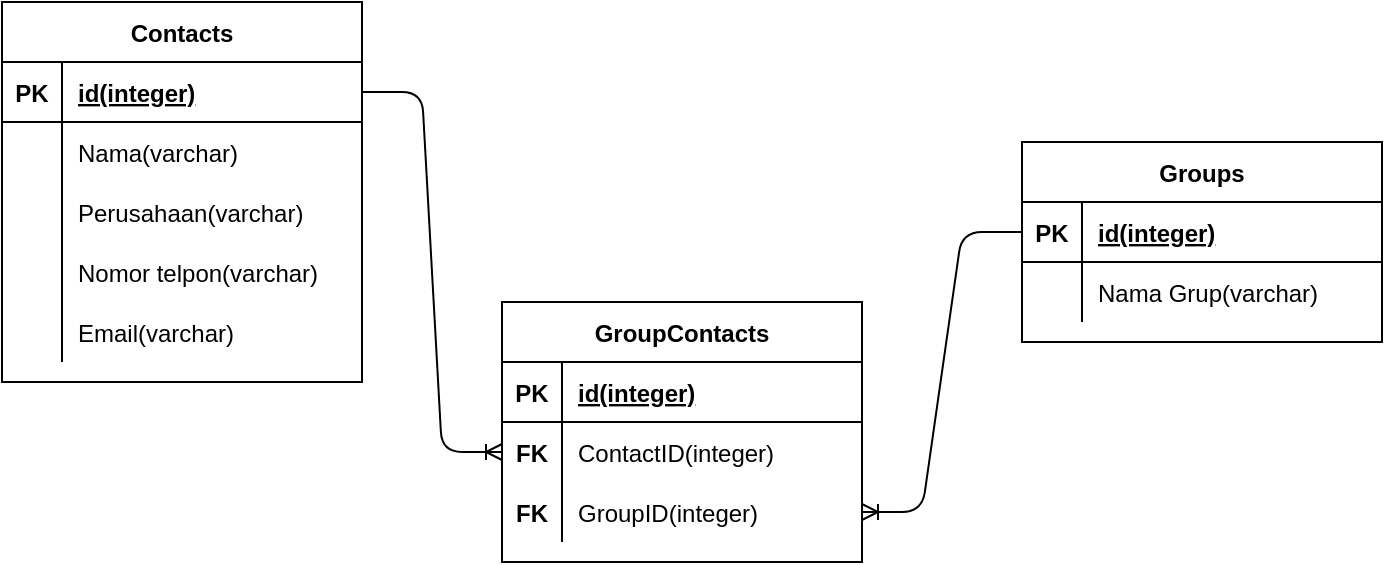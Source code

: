 <mxfile version="15.1.0" type="github">
  <diagram id="KcHnFYnilLwmblDIYz6B" name="Page-1">
    <mxGraphModel dx="1117" dy="600" grid="1" gridSize="10" guides="1" tooltips="1" connect="1" arrows="1" fold="1" page="1" pageScale="1" pageWidth="827" pageHeight="1169" math="0" shadow="0">
      <root>
        <mxCell id="0" />
        <mxCell id="1" parent="0" />
        <mxCell id="u4-6MR6y9JIWQV_8FggA-1" value="Contacts" style="shape=table;startSize=30;container=1;collapsible=1;childLayout=tableLayout;fixedRows=1;rowLines=0;fontStyle=1;align=center;resizeLast=1;" vertex="1" parent="1">
          <mxGeometry x="50" y="140" width="180" height="190" as="geometry" />
        </mxCell>
        <mxCell id="u4-6MR6y9JIWQV_8FggA-2" value="" style="shape=partialRectangle;collapsible=0;dropTarget=0;pointerEvents=0;fillColor=none;top=0;left=0;bottom=1;right=0;points=[[0,0.5],[1,0.5]];portConstraint=eastwest;" vertex="1" parent="u4-6MR6y9JIWQV_8FggA-1">
          <mxGeometry y="30" width="180" height="30" as="geometry" />
        </mxCell>
        <mxCell id="u4-6MR6y9JIWQV_8FggA-3" value="PK" style="shape=partialRectangle;connectable=0;fillColor=none;top=0;left=0;bottom=0;right=0;fontStyle=1;overflow=hidden;" vertex="1" parent="u4-6MR6y9JIWQV_8FggA-2">
          <mxGeometry width="30" height="30" as="geometry" />
        </mxCell>
        <mxCell id="u4-6MR6y9JIWQV_8FggA-4" value="id(integer)" style="shape=partialRectangle;connectable=0;fillColor=none;top=0;left=0;bottom=0;right=0;align=left;spacingLeft=6;fontStyle=5;overflow=hidden;" vertex="1" parent="u4-6MR6y9JIWQV_8FggA-2">
          <mxGeometry x="30" width="150" height="30" as="geometry" />
        </mxCell>
        <mxCell id="u4-6MR6y9JIWQV_8FggA-5" value="" style="shape=partialRectangle;collapsible=0;dropTarget=0;pointerEvents=0;fillColor=none;top=0;left=0;bottom=0;right=0;points=[[0,0.5],[1,0.5]];portConstraint=eastwest;" vertex="1" parent="u4-6MR6y9JIWQV_8FggA-1">
          <mxGeometry y="60" width="180" height="30" as="geometry" />
        </mxCell>
        <mxCell id="u4-6MR6y9JIWQV_8FggA-6" value="" style="shape=partialRectangle;connectable=0;fillColor=none;top=0;left=0;bottom=0;right=0;editable=1;overflow=hidden;" vertex="1" parent="u4-6MR6y9JIWQV_8FggA-5">
          <mxGeometry width="30" height="30" as="geometry" />
        </mxCell>
        <mxCell id="u4-6MR6y9JIWQV_8FggA-7" value="Nama(varchar)" style="shape=partialRectangle;connectable=0;fillColor=none;top=0;left=0;bottom=0;right=0;align=left;spacingLeft=6;overflow=hidden;" vertex="1" parent="u4-6MR6y9JIWQV_8FggA-5">
          <mxGeometry x="30" width="150" height="30" as="geometry" />
        </mxCell>
        <mxCell id="u4-6MR6y9JIWQV_8FggA-8" value="" style="shape=partialRectangle;collapsible=0;dropTarget=0;pointerEvents=0;fillColor=none;top=0;left=0;bottom=0;right=0;points=[[0,0.5],[1,0.5]];portConstraint=eastwest;" vertex="1" parent="u4-6MR6y9JIWQV_8FggA-1">
          <mxGeometry y="90" width="180" height="30" as="geometry" />
        </mxCell>
        <mxCell id="u4-6MR6y9JIWQV_8FggA-9" value="" style="shape=partialRectangle;connectable=0;fillColor=none;top=0;left=0;bottom=0;right=0;editable=1;overflow=hidden;" vertex="1" parent="u4-6MR6y9JIWQV_8FggA-8">
          <mxGeometry width="30" height="30" as="geometry" />
        </mxCell>
        <mxCell id="u4-6MR6y9JIWQV_8FggA-10" value="Perusahaan(varchar)" style="shape=partialRectangle;connectable=0;fillColor=none;top=0;left=0;bottom=0;right=0;align=left;spacingLeft=6;overflow=hidden;" vertex="1" parent="u4-6MR6y9JIWQV_8FggA-8">
          <mxGeometry x="30" width="150" height="30" as="geometry" />
        </mxCell>
        <mxCell id="u4-6MR6y9JIWQV_8FggA-11" value="" style="shape=partialRectangle;collapsible=0;dropTarget=0;pointerEvents=0;fillColor=none;top=0;left=0;bottom=0;right=0;points=[[0,0.5],[1,0.5]];portConstraint=eastwest;" vertex="1" parent="u4-6MR6y9JIWQV_8FggA-1">
          <mxGeometry y="120" width="180" height="30" as="geometry" />
        </mxCell>
        <mxCell id="u4-6MR6y9JIWQV_8FggA-12" value="" style="shape=partialRectangle;connectable=0;fillColor=none;top=0;left=0;bottom=0;right=0;editable=1;overflow=hidden;" vertex="1" parent="u4-6MR6y9JIWQV_8FggA-11">
          <mxGeometry width="30" height="30" as="geometry" />
        </mxCell>
        <mxCell id="u4-6MR6y9JIWQV_8FggA-13" value="Nomor telpon(varchar)" style="shape=partialRectangle;connectable=0;fillColor=none;top=0;left=0;bottom=0;right=0;align=left;spacingLeft=6;overflow=hidden;" vertex="1" parent="u4-6MR6y9JIWQV_8FggA-11">
          <mxGeometry x="30" width="150" height="30" as="geometry" />
        </mxCell>
        <mxCell id="u4-6MR6y9JIWQV_8FggA-14" value="" style="shape=partialRectangle;collapsible=0;dropTarget=0;pointerEvents=0;fillColor=none;top=0;left=0;bottom=0;right=0;points=[[0,0.5],[1,0.5]];portConstraint=eastwest;" vertex="1" parent="u4-6MR6y9JIWQV_8FggA-1">
          <mxGeometry y="150" width="180" height="30" as="geometry" />
        </mxCell>
        <mxCell id="u4-6MR6y9JIWQV_8FggA-15" value="" style="shape=partialRectangle;connectable=0;fillColor=none;top=0;left=0;bottom=0;right=0;editable=1;overflow=hidden;" vertex="1" parent="u4-6MR6y9JIWQV_8FggA-14">
          <mxGeometry width="30" height="30" as="geometry" />
        </mxCell>
        <mxCell id="u4-6MR6y9JIWQV_8FggA-16" value="Email(varchar)" style="shape=partialRectangle;connectable=0;fillColor=none;top=0;left=0;bottom=0;right=0;align=left;spacingLeft=6;overflow=hidden;" vertex="1" parent="u4-6MR6y9JIWQV_8FggA-14">
          <mxGeometry x="30" width="150" height="30" as="geometry" />
        </mxCell>
        <mxCell id="u4-6MR6y9JIWQV_8FggA-17" value="Groups" style="shape=table;startSize=30;container=1;collapsible=1;childLayout=tableLayout;fixedRows=1;rowLines=0;fontStyle=1;align=center;resizeLast=1;" vertex="1" parent="1">
          <mxGeometry x="560" y="210" width="180" height="100" as="geometry" />
        </mxCell>
        <mxCell id="u4-6MR6y9JIWQV_8FggA-18" value="" style="shape=partialRectangle;collapsible=0;dropTarget=0;pointerEvents=0;fillColor=none;top=0;left=0;bottom=1;right=0;points=[[0,0.5],[1,0.5]];portConstraint=eastwest;" vertex="1" parent="u4-6MR6y9JIWQV_8FggA-17">
          <mxGeometry y="30" width="180" height="30" as="geometry" />
        </mxCell>
        <mxCell id="u4-6MR6y9JIWQV_8FggA-19" value="PK" style="shape=partialRectangle;connectable=0;fillColor=none;top=0;left=0;bottom=0;right=0;fontStyle=1;overflow=hidden;" vertex="1" parent="u4-6MR6y9JIWQV_8FggA-18">
          <mxGeometry width="30" height="30" as="geometry" />
        </mxCell>
        <mxCell id="u4-6MR6y9JIWQV_8FggA-20" value="id(integer)" style="shape=partialRectangle;connectable=0;fillColor=none;top=0;left=0;bottom=0;right=0;align=left;spacingLeft=6;fontStyle=5;overflow=hidden;" vertex="1" parent="u4-6MR6y9JIWQV_8FggA-18">
          <mxGeometry x="30" width="150" height="30" as="geometry" />
        </mxCell>
        <mxCell id="u4-6MR6y9JIWQV_8FggA-21" value="" style="shape=partialRectangle;collapsible=0;dropTarget=0;pointerEvents=0;fillColor=none;top=0;left=0;bottom=0;right=0;points=[[0,0.5],[1,0.5]];portConstraint=eastwest;" vertex="1" parent="u4-6MR6y9JIWQV_8FggA-17">
          <mxGeometry y="60" width="180" height="30" as="geometry" />
        </mxCell>
        <mxCell id="u4-6MR6y9JIWQV_8FggA-22" value="" style="shape=partialRectangle;connectable=0;fillColor=none;top=0;left=0;bottom=0;right=0;editable=1;overflow=hidden;" vertex="1" parent="u4-6MR6y9JIWQV_8FggA-21">
          <mxGeometry width="30" height="30" as="geometry" />
        </mxCell>
        <mxCell id="u4-6MR6y9JIWQV_8FggA-23" value="Nama Grup(varchar)" style="shape=partialRectangle;connectable=0;fillColor=none;top=0;left=0;bottom=0;right=0;align=left;spacingLeft=6;overflow=hidden;" vertex="1" parent="u4-6MR6y9JIWQV_8FggA-21">
          <mxGeometry x="30" width="150" height="30" as="geometry" />
        </mxCell>
        <mxCell id="u4-6MR6y9JIWQV_8FggA-30" value="GroupContacts" style="shape=table;startSize=30;container=1;collapsible=1;childLayout=tableLayout;fixedRows=1;rowLines=0;fontStyle=1;align=center;resizeLast=1;" vertex="1" parent="1">
          <mxGeometry x="300" y="290" width="180" height="130" as="geometry" />
        </mxCell>
        <mxCell id="u4-6MR6y9JIWQV_8FggA-31" value="" style="shape=partialRectangle;collapsible=0;dropTarget=0;pointerEvents=0;fillColor=none;top=0;left=0;bottom=1;right=0;points=[[0,0.5],[1,0.5]];portConstraint=eastwest;" vertex="1" parent="u4-6MR6y9JIWQV_8FggA-30">
          <mxGeometry y="30" width="180" height="30" as="geometry" />
        </mxCell>
        <mxCell id="u4-6MR6y9JIWQV_8FggA-32" value="PK" style="shape=partialRectangle;connectable=0;fillColor=none;top=0;left=0;bottom=0;right=0;fontStyle=1;overflow=hidden;" vertex="1" parent="u4-6MR6y9JIWQV_8FggA-31">
          <mxGeometry width="30" height="30" as="geometry" />
        </mxCell>
        <mxCell id="u4-6MR6y9JIWQV_8FggA-33" value="id(integer)" style="shape=partialRectangle;connectable=0;fillColor=none;top=0;left=0;bottom=0;right=0;align=left;spacingLeft=6;fontStyle=5;overflow=hidden;" vertex="1" parent="u4-6MR6y9JIWQV_8FggA-31">
          <mxGeometry x="30" width="150" height="30" as="geometry" />
        </mxCell>
        <mxCell id="u4-6MR6y9JIWQV_8FggA-34" value="" style="shape=partialRectangle;collapsible=0;dropTarget=0;pointerEvents=0;fillColor=none;top=0;left=0;bottom=0;right=0;points=[[0,0.5],[1,0.5]];portConstraint=eastwest;" vertex="1" parent="u4-6MR6y9JIWQV_8FggA-30">
          <mxGeometry y="60" width="180" height="30" as="geometry" />
        </mxCell>
        <mxCell id="u4-6MR6y9JIWQV_8FggA-35" value="FK" style="shape=partialRectangle;connectable=0;fillColor=none;top=0;left=0;bottom=0;right=0;editable=1;overflow=hidden;fontStyle=1" vertex="1" parent="u4-6MR6y9JIWQV_8FggA-34">
          <mxGeometry width="30" height="30" as="geometry" />
        </mxCell>
        <mxCell id="u4-6MR6y9JIWQV_8FggA-36" value="ContactID(integer)" style="shape=partialRectangle;connectable=0;fillColor=none;top=0;left=0;bottom=0;right=0;align=left;spacingLeft=6;overflow=hidden;" vertex="1" parent="u4-6MR6y9JIWQV_8FggA-34">
          <mxGeometry x="30" width="150" height="30" as="geometry" />
        </mxCell>
        <mxCell id="u4-6MR6y9JIWQV_8FggA-37" value="" style="shape=partialRectangle;collapsible=0;dropTarget=0;pointerEvents=0;fillColor=none;top=0;left=0;bottom=0;right=0;points=[[0,0.5],[1,0.5]];portConstraint=eastwest;" vertex="1" parent="u4-6MR6y9JIWQV_8FggA-30">
          <mxGeometry y="90" width="180" height="30" as="geometry" />
        </mxCell>
        <mxCell id="u4-6MR6y9JIWQV_8FggA-38" value="FK" style="shape=partialRectangle;connectable=0;fillColor=none;top=0;left=0;bottom=0;right=0;editable=1;overflow=hidden;fontStyle=1" vertex="1" parent="u4-6MR6y9JIWQV_8FggA-37">
          <mxGeometry width="30" height="30" as="geometry" />
        </mxCell>
        <mxCell id="u4-6MR6y9JIWQV_8FggA-39" value="GroupID(integer)" style="shape=partialRectangle;connectable=0;fillColor=none;top=0;left=0;bottom=0;right=0;align=left;spacingLeft=6;overflow=hidden;" vertex="1" parent="u4-6MR6y9JIWQV_8FggA-37">
          <mxGeometry x="30" width="150" height="30" as="geometry" />
        </mxCell>
        <mxCell id="u4-6MR6y9JIWQV_8FggA-43" value="" style="edgeStyle=entityRelationEdgeStyle;fontSize=12;html=1;endArrow=ERoneToMany;exitX=1;exitY=0.5;exitDx=0;exitDy=0;" edge="1" parent="1" source="u4-6MR6y9JIWQV_8FggA-2" target="u4-6MR6y9JIWQV_8FggA-34">
          <mxGeometry width="100" height="100" relative="1" as="geometry">
            <mxPoint x="290" y="310" as="sourcePoint" />
            <mxPoint x="390" y="210" as="targetPoint" />
          </mxGeometry>
        </mxCell>
        <mxCell id="u4-6MR6y9JIWQV_8FggA-44" value="" style="edgeStyle=entityRelationEdgeStyle;fontSize=12;html=1;endArrow=ERoneToMany;exitX=0;exitY=0.5;exitDx=0;exitDy=0;entryX=1;entryY=0.5;entryDx=0;entryDy=0;" edge="1" parent="1" source="u4-6MR6y9JIWQV_8FggA-18" target="u4-6MR6y9JIWQV_8FggA-37">
          <mxGeometry width="100" height="100" relative="1" as="geometry">
            <mxPoint x="510" y="230" as="sourcePoint" />
            <mxPoint x="480" y="190" as="targetPoint" />
          </mxGeometry>
        </mxCell>
      </root>
    </mxGraphModel>
  </diagram>
</mxfile>
